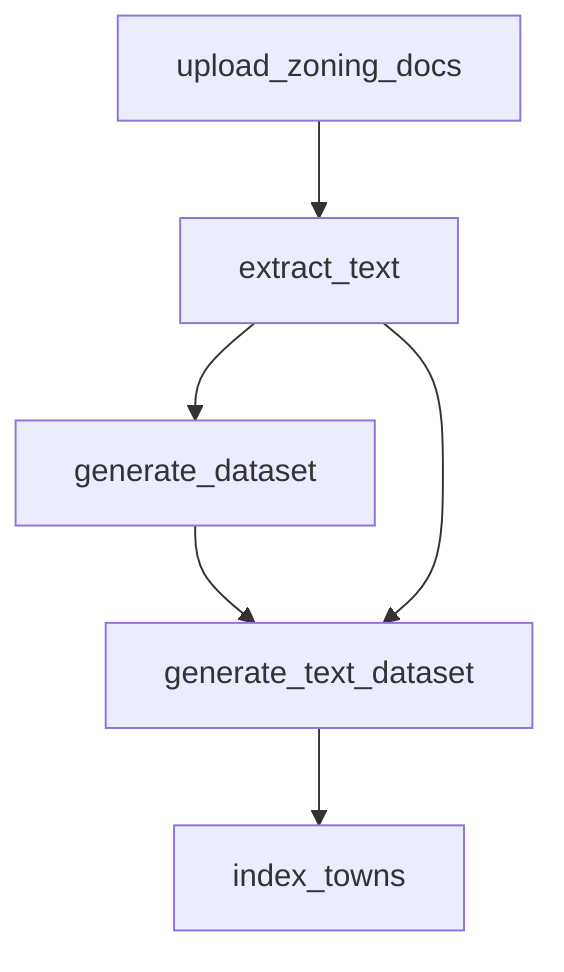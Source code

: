 flowchart TD
	node1["extract_text"]
	node2["generate_dataset"]
	node3["generate_text_dataset"]
	node4["index_towns"]
	node5["upload_zoning_docs"]
	node1-->node2
	node2-->node3
	node3-->node4
	node5-->node1
	node1-->node3